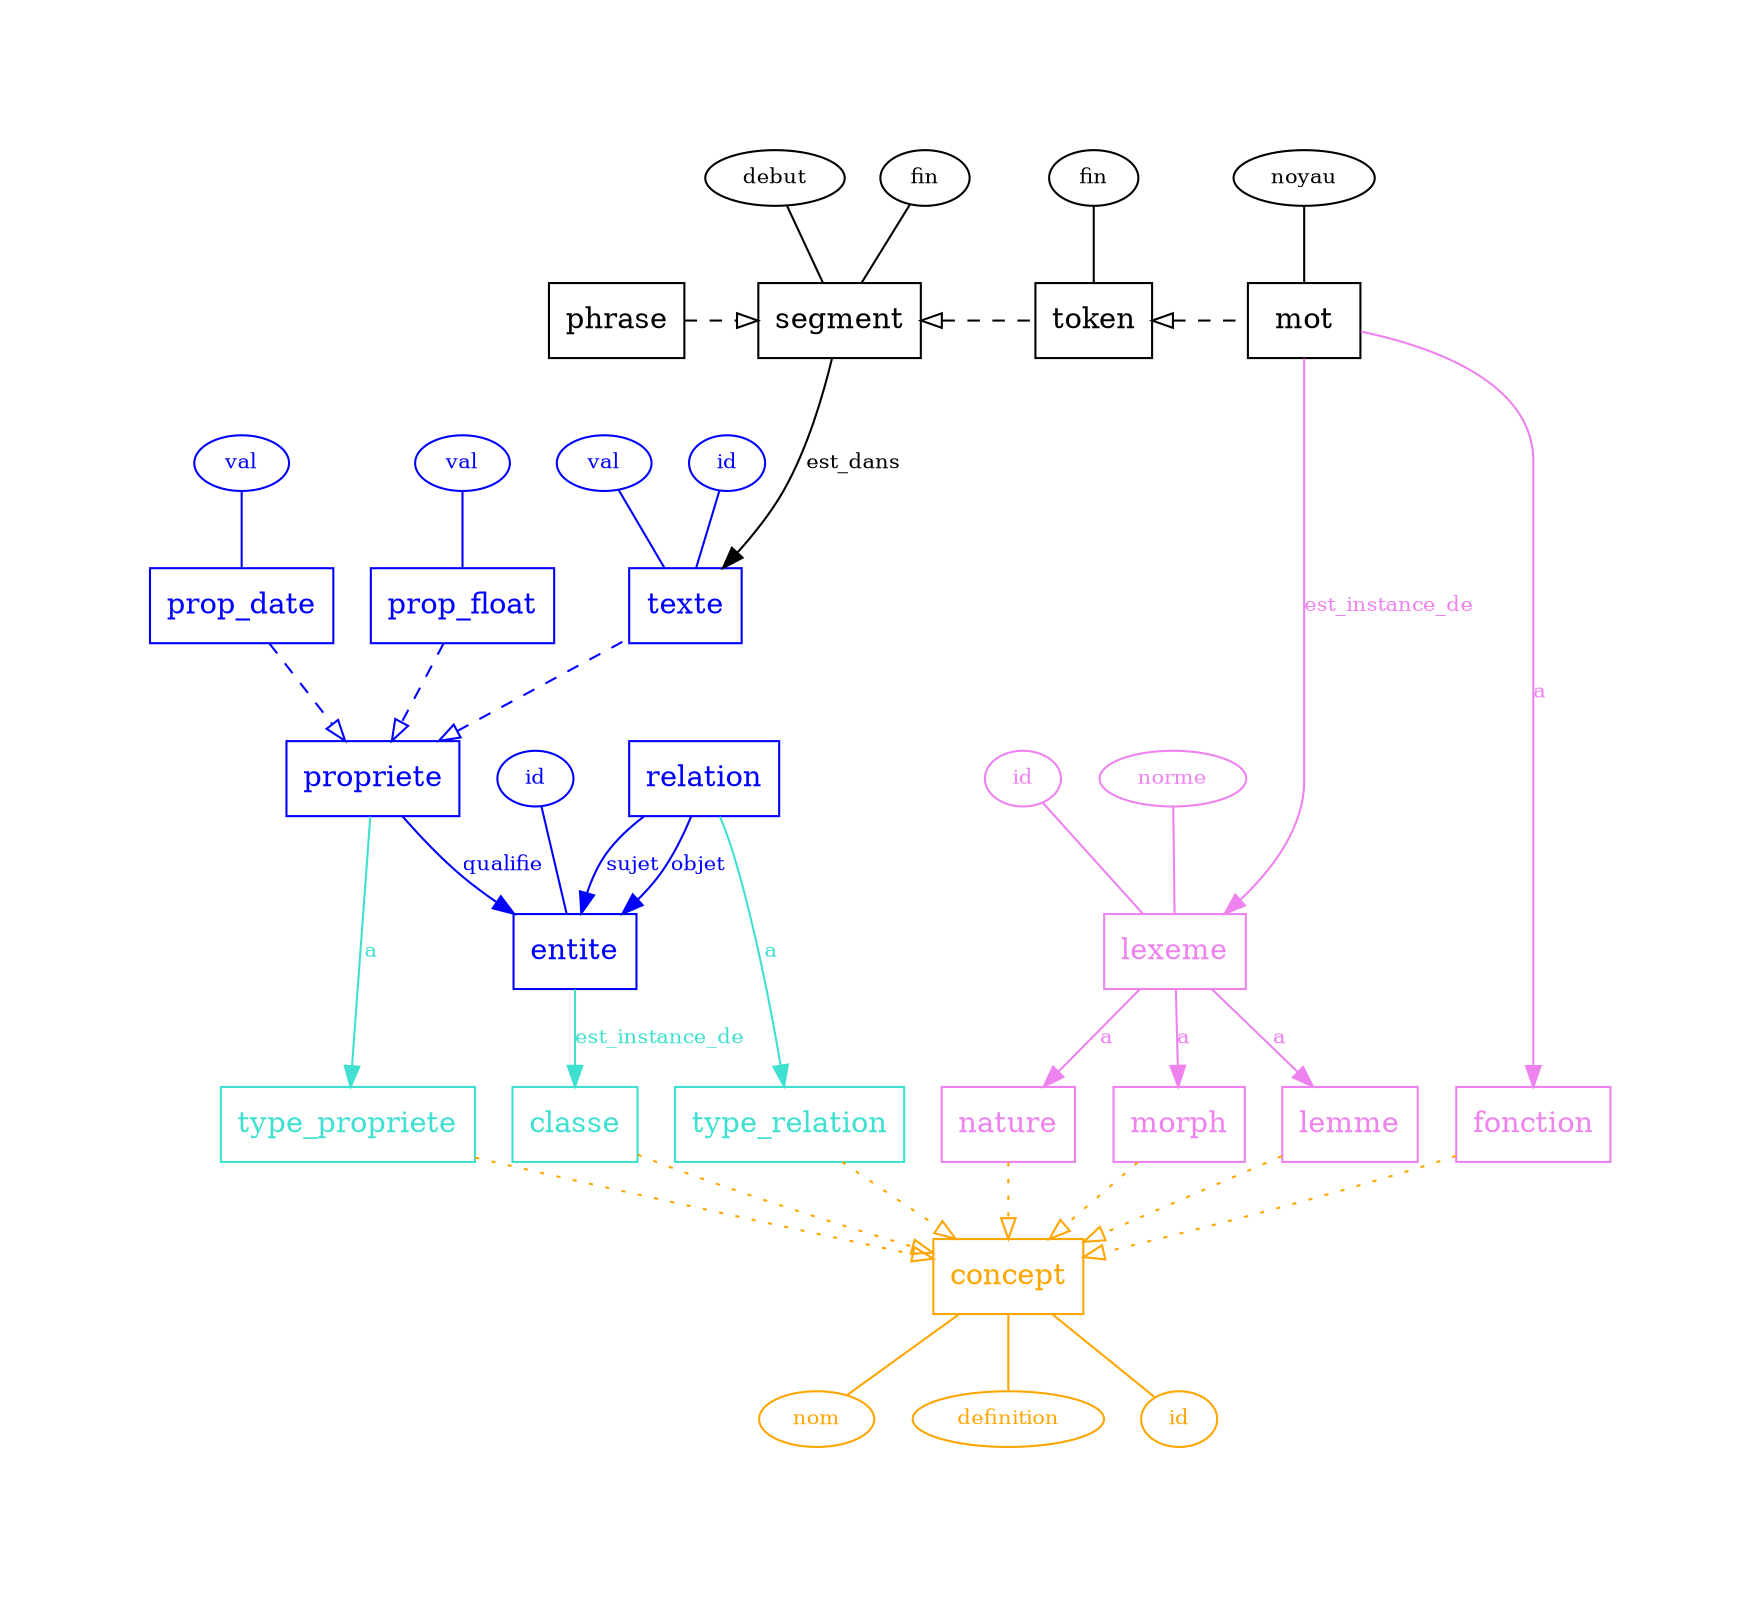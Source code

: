 digraph {
    pad=1
    {rank=same; classe; type_relation; type_propriete; nature; fonction; morph}
    {rank=same; segment;token; phrase; mot}
    {rank=same; texte; prop_date; prop_float}
    {rank=same; texte_val; prop_date_val; prop_float_val}

    concept [color=orange fontcolor=orange shape=box]
    type_propriete [shape=box color=turquoise fontcolor=turquoise]
    type_relation [shape=box color=turquoise fontcolor=turquoise]
    classe [shape=box color=turquoise fontcolor=turquoise]

    fonction [shape=box color=violet fontcolor=violet]
    nature [shape=box color=violet fontcolor=violet]
    morph [shape=box color=violet fontcolor=violet]
    lemme [shape=box color=violet fontcolor=violet]

    entite [shape=box color=blue fontcolor=blue]
    propriete [shape=box color=blue fontcolor=blue]
    relation [shape=box color=blue fontcolor=blue]

    token [shape=box color=black fontcolor=black]
    mot [shape=box color=black fontcolor=black]
    segment [shape=box color=black fontcolor=black]
    phrase [shape=box color=black fontcolor=black]

    texte [shape=box color=blue fontcolor=blue]
    prop_float [shape=box color=blue fontcolor=blue]
    prop_date [shape=box color=blue fontcolor=blue]

    lexeme [shape=box color=violet fontcolor=violet]

    type_relation -> concept [style=dotted arrowhead=empty color=orange]
    type_propriete -> concept [style=dotted arrowhead=empty color=orange]
    classe -> concept [style=dotted arrowhead=empty color=orange]

    nature -> concept [style=dotted arrowhead=empty color=orange]
    fonction -> concept [style=dotted arrowhead=empty color=orange]
    morph -> concept [style=dotted arrowhead=empty color=orange]
    lemme -> concept [style=dotted arrowhead=empty color=orange]

    relation -> entite [label=sujet color=blue fontcolor=blue fontsize=10]
    relation -> entite [label=objet color=blue fontcolor=blue fontsize=10]
    propriete -> entite [label=qualifie color=blue fontcolor=blue fontsize=10]
    propriete -> texte [style=dashed dir=back arrowtail=empty color=blue]

    entite -> classe [label=est_instance_de color=turquoise fontcolor=turquoise fontsize=10]
    relation -> type_relation [label=a color=turquoise fontcolor=turquoise fontsize=10]
    propriete -> type_propriete [label=a color=turquoise fontcolor=turquoise fontsize=10]
    
    segment -> texte [label=est_dans color=black fontcolor=black fontsize=10]

    phrase -> segment [style=dashed arrowhead=empty color=black]
    segment -> token [style=dashed dir=back arrowtail=empty color=black]
    token -> mot [style=dashed dir=back arrowtail=empty color=black]

    mot -> fonction [label=a color=violet fontcolor=violet fontsize=10]
    lexeme -> nature [label=a color=violet fontcolor=violet fontsize=10]
    lexeme -> morph [label=a color=violet fontcolor=violet fontsize=10]
    lexeme -> lemme [label=a color=violet fontcolor=violet fontsize=10]
    mot -> lexeme [label=est_instance_de color=violet fontcolor=violet fontsize=10]

    prop_float -> propriete [style=dashed arrowhead=empty color=blue]
    prop_date -> propriete [style=dashed arrowhead=empty color=blue]

    // colonnes littérales
    concept_nom [label=nom fontsize=10 width=0.2 height=0.2 color=orange fontcolor=orange]
    concept_definition [label=definition fontsize=10 width=0.2 height=0.2 color=orange fontcolor=orange]
    concept_id [label=id fontsize=10 width=0.2 height=0.2 color=orange fontcolor=orange]

    entite_id [label=id fontsize=10 width=0.2 height=0.2 color=blue fontcolor=blue]

    segment_debut [label=debut fontsize=10 width=0.2 height=0.2 color=black fontcolor=black]
    segment_fin [label=fin fontsize=10 width=0.2 height=0.2 color=black fontcolor=black]
    token_num [label=fin fontsize=10 width=0.2 height=0.2 color=black fontcolor=black]
    mot_noyau [label=noyau fontsize=10 width=0.2 height=0.2 color=black fontcolor=black]

    lexeme_id [label=id fontsize=10 width=0.2 height=0.2 color=violet fontcolor=violet]
    lexeme_norme [label=norme fontsize=10 width=0.2 height=0.2 color=violet fontcolor=violet]

    concept -> concept_nom [dir=none color=orange]
    concept -> concept_definition [dir=none color=orange]
    concept -> concept_id [dir=none color=orange]

    entite_id -> entite [dir=none color=blue]

    segment_fin -> segment [dir=none color=black]
    segment_debut -> segment [dir=none color=black]
    token_num -> token [dir=none color=black]
    mot_noyau -> mot [dir=none color=black]

    lexeme_id -> lexeme [dir=none color=violet]
    lexeme_norme -> lexeme [dir=none color=violet]

    prop_float_val [label=val width=0.2 height=0.2 fontsize=10 color=blue fontcolor=blue]
    prop_date_val [label=val width=0.2 height=0.2 fontsize=10 color=blue fontcolor=blue]
    texte_val [label=val width=0.2 height=0.2 fontsize=10 color=blue fontcolor=blue]
    texte_id [label=id width=0.2 height=0.2 fontsize=10 color=blue fontcolor=blue]

    prop_float_val -> prop_float [color=blue dir=none]
    prop_date_val -> prop_date [color=blue dir=none]
    texte_val -> texte [color=blue dir=none]
    texte_id -> texte [color=blue dir=none]

    segment -> texte_val [color=none]
    prop_float -> texte [color=none]

}
